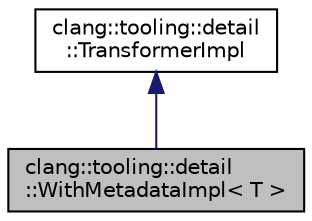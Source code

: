 digraph "clang::tooling::detail::WithMetadataImpl&lt; T &gt;"
{
 // LATEX_PDF_SIZE
  bgcolor="transparent";
  edge [fontname="Helvetica",fontsize="10",labelfontname="Helvetica",labelfontsize="10"];
  node [fontname="Helvetica",fontsize="10",shape=record];
  Node1 [label="clang::tooling::detail\l::WithMetadataImpl\< T \>",height=0.2,width=0.4,color="black", fillcolor="grey75", style="filled", fontcolor="black",tooltip="Implementation when metadata is generated as a part of the rewrite."];
  Node2 -> Node1 [dir="back",color="midnightblue",fontsize="10",style="solid",fontname="Helvetica"];
  Node2 [label="clang::tooling::detail\l::TransformerImpl",height=0.2,width=0.4,color="black",URL="$classclang_1_1tooling_1_1detail_1_1TransformerImpl.html",tooltip="Implementation details of Transformer with type erasure around RewriteRule<T> as well as the correspo..."];
}
